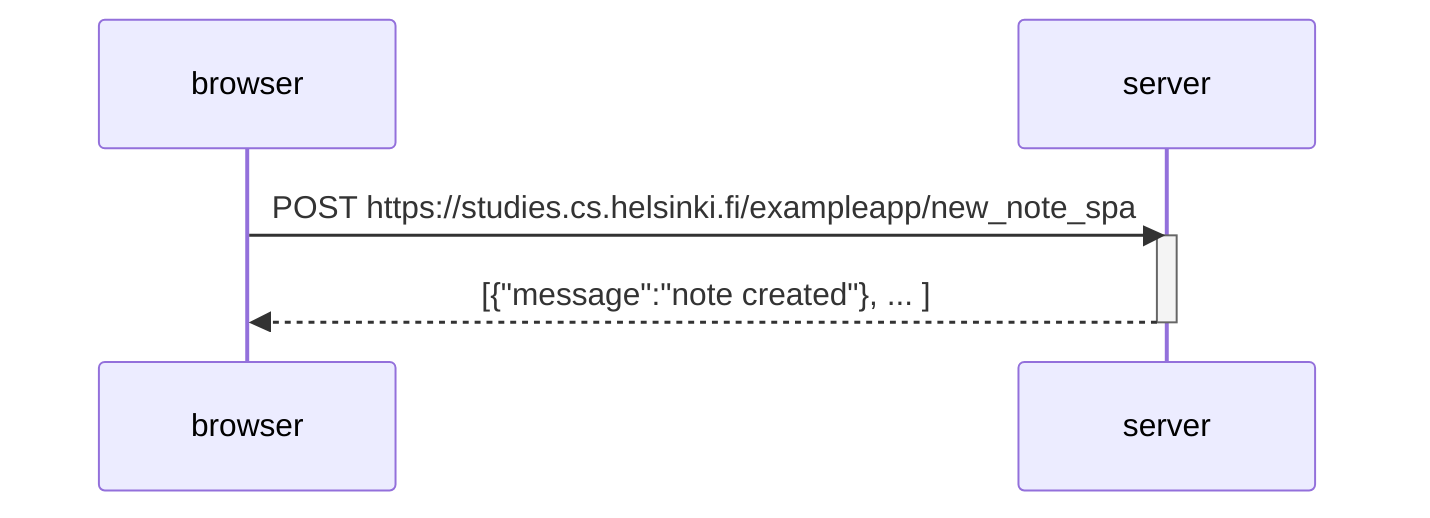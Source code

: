 sequenceDiagram
participant browser
    participant server

    browser->>server: POST https://studies.cs.helsinki.fi/exampleapp/new_note_spa
    activate server
    server-->>browser: [{"message":"note created"}, ... ]
    deactivate server